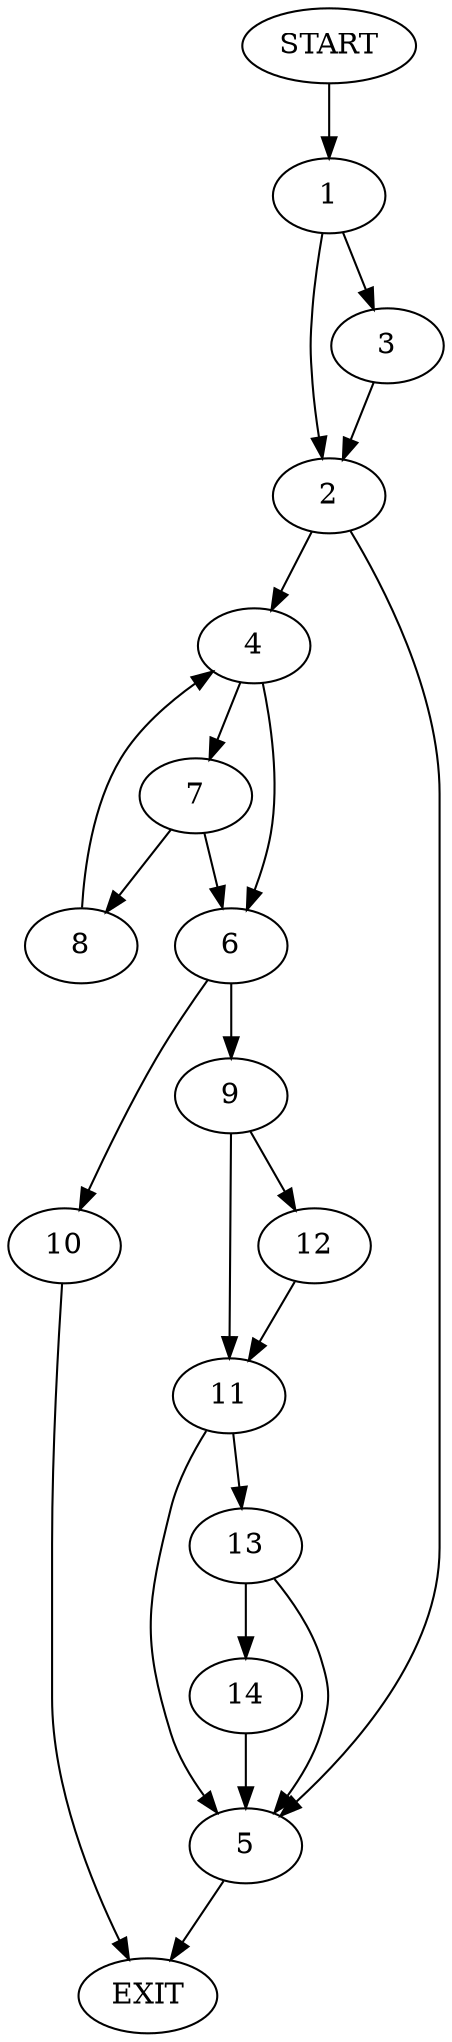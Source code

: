 digraph {
0 [label="START"]
15 [label="EXIT"]
0 -> 1
1 -> 2
1 -> 3
2 -> 4
2 -> 5
3 -> 2
4 -> 6
4 -> 7
5 -> 15
7 -> 8
7 -> 6
6 -> 9
6 -> 10
8 -> 4
9 -> 11
9 -> 12
10 -> 15
12 -> 11
11 -> 13
11 -> 5
13 -> 14
13 -> 5
14 -> 5
}
